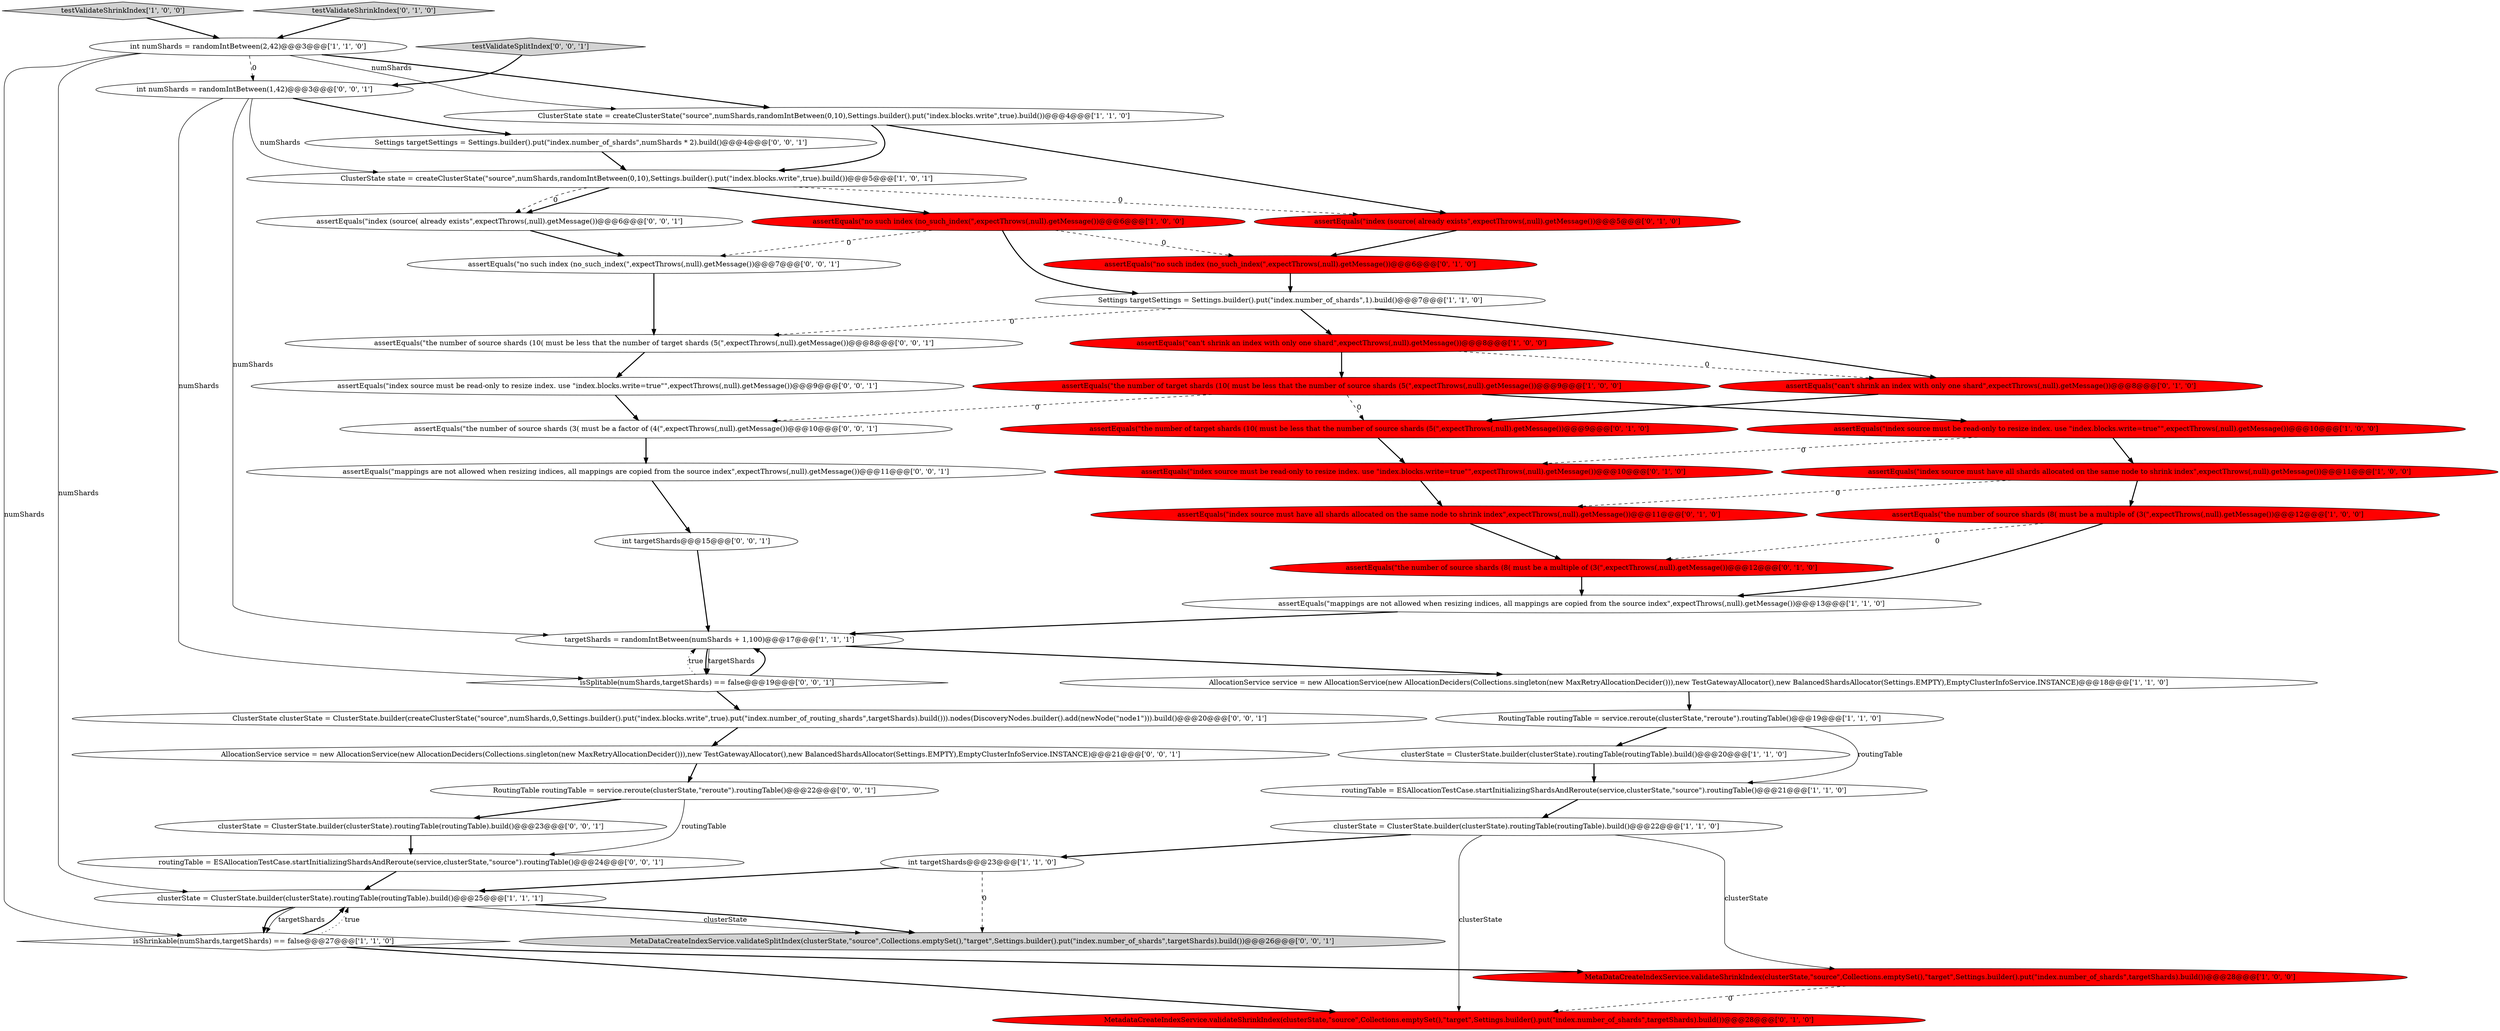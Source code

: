 digraph {
29 [style = filled, label = "assertEquals(\"index source must have all shards allocated on the same node to shrink index\",expectThrows(,null).getMessage())@@@11@@@['0', '1', '0']", fillcolor = red, shape = ellipse image = "AAA1AAABBB2BBB"];
6 [style = filled, label = "clusterState = ClusterState.builder(clusterState).routingTable(routingTable).build()@@@20@@@['1', '1', '0']", fillcolor = white, shape = ellipse image = "AAA0AAABBB1BBB"];
21 [style = filled, label = "assertEquals(\"can't shrink an index with only one shard\",expectThrows(,null).getMessage())@@@8@@@['1', '0', '0']", fillcolor = red, shape = ellipse image = "AAA1AAABBB1BBB"];
33 [style = filled, label = "int targetShards@@@15@@@['0', '0', '1']", fillcolor = white, shape = ellipse image = "AAA0AAABBB3BBB"];
37 [style = filled, label = "RoutingTable routingTable = service.reroute(clusterState,\"reroute\").routingTable()@@@22@@@['0', '0', '1']", fillcolor = white, shape = ellipse image = "AAA0AAABBB3BBB"];
13 [style = filled, label = "testValidateShrinkIndex['1', '0', '0']", fillcolor = lightgray, shape = diamond image = "AAA0AAABBB1BBB"];
39 [style = filled, label = "AllocationService service = new AllocationService(new AllocationDeciders(Collections.singleton(new MaxRetryAllocationDecider())),new TestGatewayAllocator(),new BalancedShardsAllocator(Settings.EMPTY),EmptyClusterInfoService.INSTANCE)@@@21@@@['0', '0', '1']", fillcolor = white, shape = ellipse image = "AAA0AAABBB3BBB"];
30 [style = filled, label = "assertEquals(\"index source must be read-only to resize index. use \"index.blocks.write=true\"\",expectThrows(,null).getMessage())@@@10@@@['0', '1', '0']", fillcolor = red, shape = ellipse image = "AAA1AAABBB2BBB"];
26 [style = filled, label = "assertEquals(\"the number of source shards (8( must be a multiple of (3(\",expectThrows(,null).getMessage())@@@12@@@['0', '1', '0']", fillcolor = red, shape = ellipse image = "AAA1AAABBB2BBB"];
34 [style = filled, label = "assertEquals(\"the number of source shards (10( must be less that the number of target shards (5(\",expectThrows(,null).getMessage())@@@8@@@['0', '0', '1']", fillcolor = white, shape = ellipse image = "AAA0AAABBB3BBB"];
46 [style = filled, label = "Settings targetSettings = Settings.builder().put(\"index.number_of_shards\",numShards * 2).build()@@@4@@@['0', '0', '1']", fillcolor = white, shape = ellipse image = "AAA0AAABBB3BBB"];
1 [style = filled, label = "clusterState = ClusterState.builder(clusterState).routingTable(routingTable).build()@@@22@@@['1', '1', '0']", fillcolor = white, shape = ellipse image = "AAA0AAABBB1BBB"];
36 [style = filled, label = "routingTable = ESAllocationTestCase.startInitializingShardsAndReroute(service,clusterState,\"source\").routingTable()@@@24@@@['0', '0', '1']", fillcolor = white, shape = ellipse image = "AAA0AAABBB3BBB"];
10 [style = filled, label = "routingTable = ESAllocationTestCase.startInitializingShardsAndReroute(service,clusterState,\"source\").routingTable()@@@21@@@['1', '1', '0']", fillcolor = white, shape = ellipse image = "AAA0AAABBB1BBB"];
7 [style = filled, label = "ClusterState state = createClusterState(\"source\",numShards,randomIntBetween(0,10),Settings.builder().put(\"index.blocks.write\",true).build())@@@5@@@['1', '0', '1']", fillcolor = white, shape = ellipse image = "AAA0AAABBB1BBB"];
27 [style = filled, label = "assertEquals(\"index (source( already exists\",expectThrows(,null).getMessage())@@@5@@@['0', '1', '0']", fillcolor = red, shape = ellipse image = "AAA1AAABBB2BBB"];
38 [style = filled, label = "isSplitable(numShards,targetShards) == false@@@19@@@['0', '0', '1']", fillcolor = white, shape = diamond image = "AAA0AAABBB3BBB"];
12 [style = filled, label = "assertEquals(\"the number of target shards (10( must be less that the number of source shards (5(\",expectThrows(,null).getMessage())@@@9@@@['1', '0', '0']", fillcolor = red, shape = ellipse image = "AAA1AAABBB1BBB"];
16 [style = filled, label = "RoutingTable routingTable = service.reroute(clusterState,\"reroute\").routingTable()@@@19@@@['1', '1', '0']", fillcolor = white, shape = ellipse image = "AAA0AAABBB1BBB"];
23 [style = filled, label = "assertEquals(\"no such index (no_such_index(\",expectThrows(,null).getMessage())@@@6@@@['0', '1', '0']", fillcolor = red, shape = ellipse image = "AAA1AAABBB2BBB"];
40 [style = filled, label = "assertEquals(\"no such index (no_such_index(\",expectThrows(,null).getMessage())@@@7@@@['0', '0', '1']", fillcolor = white, shape = ellipse image = "AAA0AAABBB3BBB"];
3 [style = filled, label = "targetShards = randomIntBetween(numShards + 1,100)@@@17@@@['1', '1', '1']", fillcolor = white, shape = ellipse image = "AAA0AAABBB1BBB"];
17 [style = filled, label = "Settings targetSettings = Settings.builder().put(\"index.number_of_shards\",1).build()@@@7@@@['1', '1', '0']", fillcolor = white, shape = ellipse image = "AAA0AAABBB1BBB"];
15 [style = filled, label = "assertEquals(\"index source must have all shards allocated on the same node to shrink index\",expectThrows(,null).getMessage())@@@11@@@['1', '0', '0']", fillcolor = red, shape = ellipse image = "AAA1AAABBB1BBB"];
18 [style = filled, label = "AllocationService service = new AllocationService(new AllocationDeciders(Collections.singleton(new MaxRetryAllocationDecider())),new TestGatewayAllocator(),new BalancedShardsAllocator(Settings.EMPTY),EmptyClusterInfoService.INSTANCE)@@@18@@@['1', '1', '0']", fillcolor = white, shape = ellipse image = "AAA0AAABBB1BBB"];
25 [style = filled, label = "assertEquals(\"the number of target shards (10( must be less that the number of source shards (5(\",expectThrows(,null).getMessage())@@@9@@@['0', '1', '0']", fillcolor = red, shape = ellipse image = "AAA1AAABBB2BBB"];
11 [style = filled, label = "ClusterState state = createClusterState(\"source\",numShards,randomIntBetween(0,10),Settings.builder().put(\"index.blocks.write\",true).build())@@@4@@@['1', '1', '0']", fillcolor = white, shape = ellipse image = "AAA0AAABBB1BBB"];
22 [style = filled, label = "MetadataCreateIndexService.validateShrinkIndex(clusterState,\"source\",Collections.emptySet(),\"target\",Settings.builder().put(\"index.number_of_shards\",targetShards).build())@@@28@@@['0', '1', '0']", fillcolor = red, shape = ellipse image = "AAA1AAABBB2BBB"];
4 [style = filled, label = "clusterState = ClusterState.builder(clusterState).routingTable(routingTable).build()@@@25@@@['1', '1', '1']", fillcolor = white, shape = ellipse image = "AAA0AAABBB1BBB"];
9 [style = filled, label = "MetaDataCreateIndexService.validateShrinkIndex(clusterState,\"source\",Collections.emptySet(),\"target\",Settings.builder().put(\"index.number_of_shards\",targetShards).build())@@@28@@@['1', '0', '0']", fillcolor = red, shape = ellipse image = "AAA1AAABBB1BBB"];
41 [style = filled, label = "assertEquals(\"mappings are not allowed when resizing indices, all mappings are copied from the source index\",expectThrows(,null).getMessage())@@@11@@@['0', '0', '1']", fillcolor = white, shape = ellipse image = "AAA0AAABBB3BBB"];
32 [style = filled, label = "assertEquals(\"the number of source shards (3( must be a factor of (4(\",expectThrows(,null).getMessage())@@@10@@@['0', '0', '1']", fillcolor = white, shape = ellipse image = "AAA0AAABBB3BBB"];
35 [style = filled, label = "MetaDataCreateIndexService.validateSplitIndex(clusterState,\"source\",Collections.emptySet(),\"target\",Settings.builder().put(\"index.number_of_shards\",targetShards).build())@@@26@@@['0', '0', '1']", fillcolor = lightgray, shape = ellipse image = "AAA0AAABBB3BBB"];
0 [style = filled, label = "assertEquals(\"mappings are not allowed when resizing indices, all mappings are copied from the source index\",expectThrows(,null).getMessage())@@@13@@@['1', '1', '0']", fillcolor = white, shape = ellipse image = "AAA0AAABBB1BBB"];
43 [style = filled, label = "clusterState = ClusterState.builder(clusterState).routingTable(routingTable).build()@@@23@@@['0', '0', '1']", fillcolor = white, shape = ellipse image = "AAA0AAABBB3BBB"];
14 [style = filled, label = "assertEquals(\"index source must be read-only to resize index. use \"index.blocks.write=true\"\",expectThrows(,null).getMessage())@@@10@@@['1', '0', '0']", fillcolor = red, shape = ellipse image = "AAA1AAABBB1BBB"];
42 [style = filled, label = "ClusterState clusterState = ClusterState.builder(createClusterState(\"source\",numShards,0,Settings.builder().put(\"index.blocks.write\",true).put(\"index.number_of_routing_shards\",targetShards).build())).nodes(DiscoveryNodes.builder().add(newNode(\"node1\"))).build()@@@20@@@['0', '0', '1']", fillcolor = white, shape = ellipse image = "AAA0AAABBB3BBB"];
8 [style = filled, label = "assertEquals(\"no such index (no_such_index(\",expectThrows(,null).getMessage())@@@6@@@['1', '0', '0']", fillcolor = red, shape = ellipse image = "AAA1AAABBB1BBB"];
2 [style = filled, label = "isShrinkable(numShards,targetShards) == false@@@27@@@['1', '1', '0']", fillcolor = white, shape = diamond image = "AAA0AAABBB1BBB"];
44 [style = filled, label = "int numShards = randomIntBetween(1,42)@@@3@@@['0', '0', '1']", fillcolor = white, shape = ellipse image = "AAA0AAABBB3BBB"];
24 [style = filled, label = "assertEquals(\"can't shrink an index with only one shard\",expectThrows(,null).getMessage())@@@8@@@['0', '1', '0']", fillcolor = red, shape = ellipse image = "AAA1AAABBB2BBB"];
47 [style = filled, label = "assertEquals(\"index (source( already exists\",expectThrows(,null).getMessage())@@@6@@@['0', '0', '1']", fillcolor = white, shape = ellipse image = "AAA0AAABBB3BBB"];
20 [style = filled, label = "int numShards = randomIntBetween(2,42)@@@3@@@['1', '1', '0']", fillcolor = white, shape = ellipse image = "AAA0AAABBB1BBB"];
31 [style = filled, label = "assertEquals(\"index source must be read-only to resize index. use \"index.blocks.write=true\"\",expectThrows(,null).getMessage())@@@9@@@['0', '0', '1']", fillcolor = white, shape = ellipse image = "AAA0AAABBB3BBB"];
45 [style = filled, label = "testValidateSplitIndex['0', '0', '1']", fillcolor = lightgray, shape = diamond image = "AAA0AAABBB3BBB"];
5 [style = filled, label = "int targetShards@@@23@@@['1', '1', '0']", fillcolor = white, shape = ellipse image = "AAA0AAABBB1BBB"];
28 [style = filled, label = "testValidateShrinkIndex['0', '1', '0']", fillcolor = lightgray, shape = diamond image = "AAA0AAABBB2BBB"];
19 [style = filled, label = "assertEquals(\"the number of source shards (8( must be a multiple of (3(\",expectThrows(,null).getMessage())@@@12@@@['1', '0', '0']", fillcolor = red, shape = ellipse image = "AAA1AAABBB1BBB"];
1->5 [style = bold, label=""];
0->3 [style = bold, label=""];
4->35 [style = solid, label="clusterState"];
39->37 [style = bold, label=""];
4->35 [style = bold, label=""];
20->2 [style = solid, label="numShards"];
8->40 [style = dashed, label="0"];
33->3 [style = bold, label=""];
17->34 [style = dashed, label="0"];
28->20 [style = bold, label=""];
7->47 [style = bold, label=""];
47->40 [style = bold, label=""];
25->30 [style = bold, label=""];
16->6 [style = bold, label=""];
44->3 [style = solid, label="numShards"];
31->32 [style = bold, label=""];
12->32 [style = dashed, label="0"];
42->39 [style = bold, label=""];
43->36 [style = bold, label=""];
36->4 [style = bold, label=""];
34->31 [style = bold, label=""];
9->22 [style = dashed, label="0"];
15->29 [style = dashed, label="0"];
4->2 [style = bold, label=""];
2->9 [style = bold, label=""];
16->10 [style = solid, label="routingTable"];
40->34 [style = bold, label=""];
3->38 [style = bold, label=""];
15->19 [style = bold, label=""];
7->8 [style = bold, label=""];
1->9 [style = solid, label="clusterState"];
44->7 [style = solid, label="numShards"];
1->22 [style = solid, label="clusterState"];
2->4 [style = bold, label=""];
30->29 [style = bold, label=""];
38->3 [style = bold, label=""];
38->42 [style = bold, label=""];
45->44 [style = bold, label=""];
19->0 [style = bold, label=""];
37->36 [style = solid, label="routingTable"];
29->26 [style = bold, label=""];
21->12 [style = bold, label=""];
4->2 [style = solid, label="targetShards"];
3->18 [style = bold, label=""];
8->17 [style = bold, label=""];
7->27 [style = dashed, label="0"];
44->46 [style = bold, label=""];
7->47 [style = dashed, label="0"];
26->0 [style = bold, label=""];
20->11 [style = solid, label="numShards"];
17->24 [style = bold, label=""];
37->43 [style = bold, label=""];
3->38 [style = solid, label="targetShards"];
38->3 [style = dotted, label="true"];
12->25 [style = dashed, label="0"];
19->26 [style = dashed, label="0"];
20->44 [style = dashed, label="0"];
5->35 [style = dashed, label="0"];
24->25 [style = bold, label=""];
6->10 [style = bold, label=""];
14->30 [style = dashed, label="0"];
5->4 [style = bold, label=""];
46->7 [style = bold, label=""];
2->4 [style = dotted, label="true"];
12->14 [style = bold, label=""];
11->27 [style = bold, label=""];
23->17 [style = bold, label=""];
14->15 [style = bold, label=""];
27->23 [style = bold, label=""];
32->41 [style = bold, label=""];
44->38 [style = solid, label="numShards"];
41->33 [style = bold, label=""];
2->22 [style = bold, label=""];
10->1 [style = bold, label=""];
21->24 [style = dashed, label="0"];
20->4 [style = solid, label="numShards"];
17->21 [style = bold, label=""];
11->7 [style = bold, label=""];
8->23 [style = dashed, label="0"];
20->11 [style = bold, label=""];
13->20 [style = bold, label=""];
18->16 [style = bold, label=""];
}
